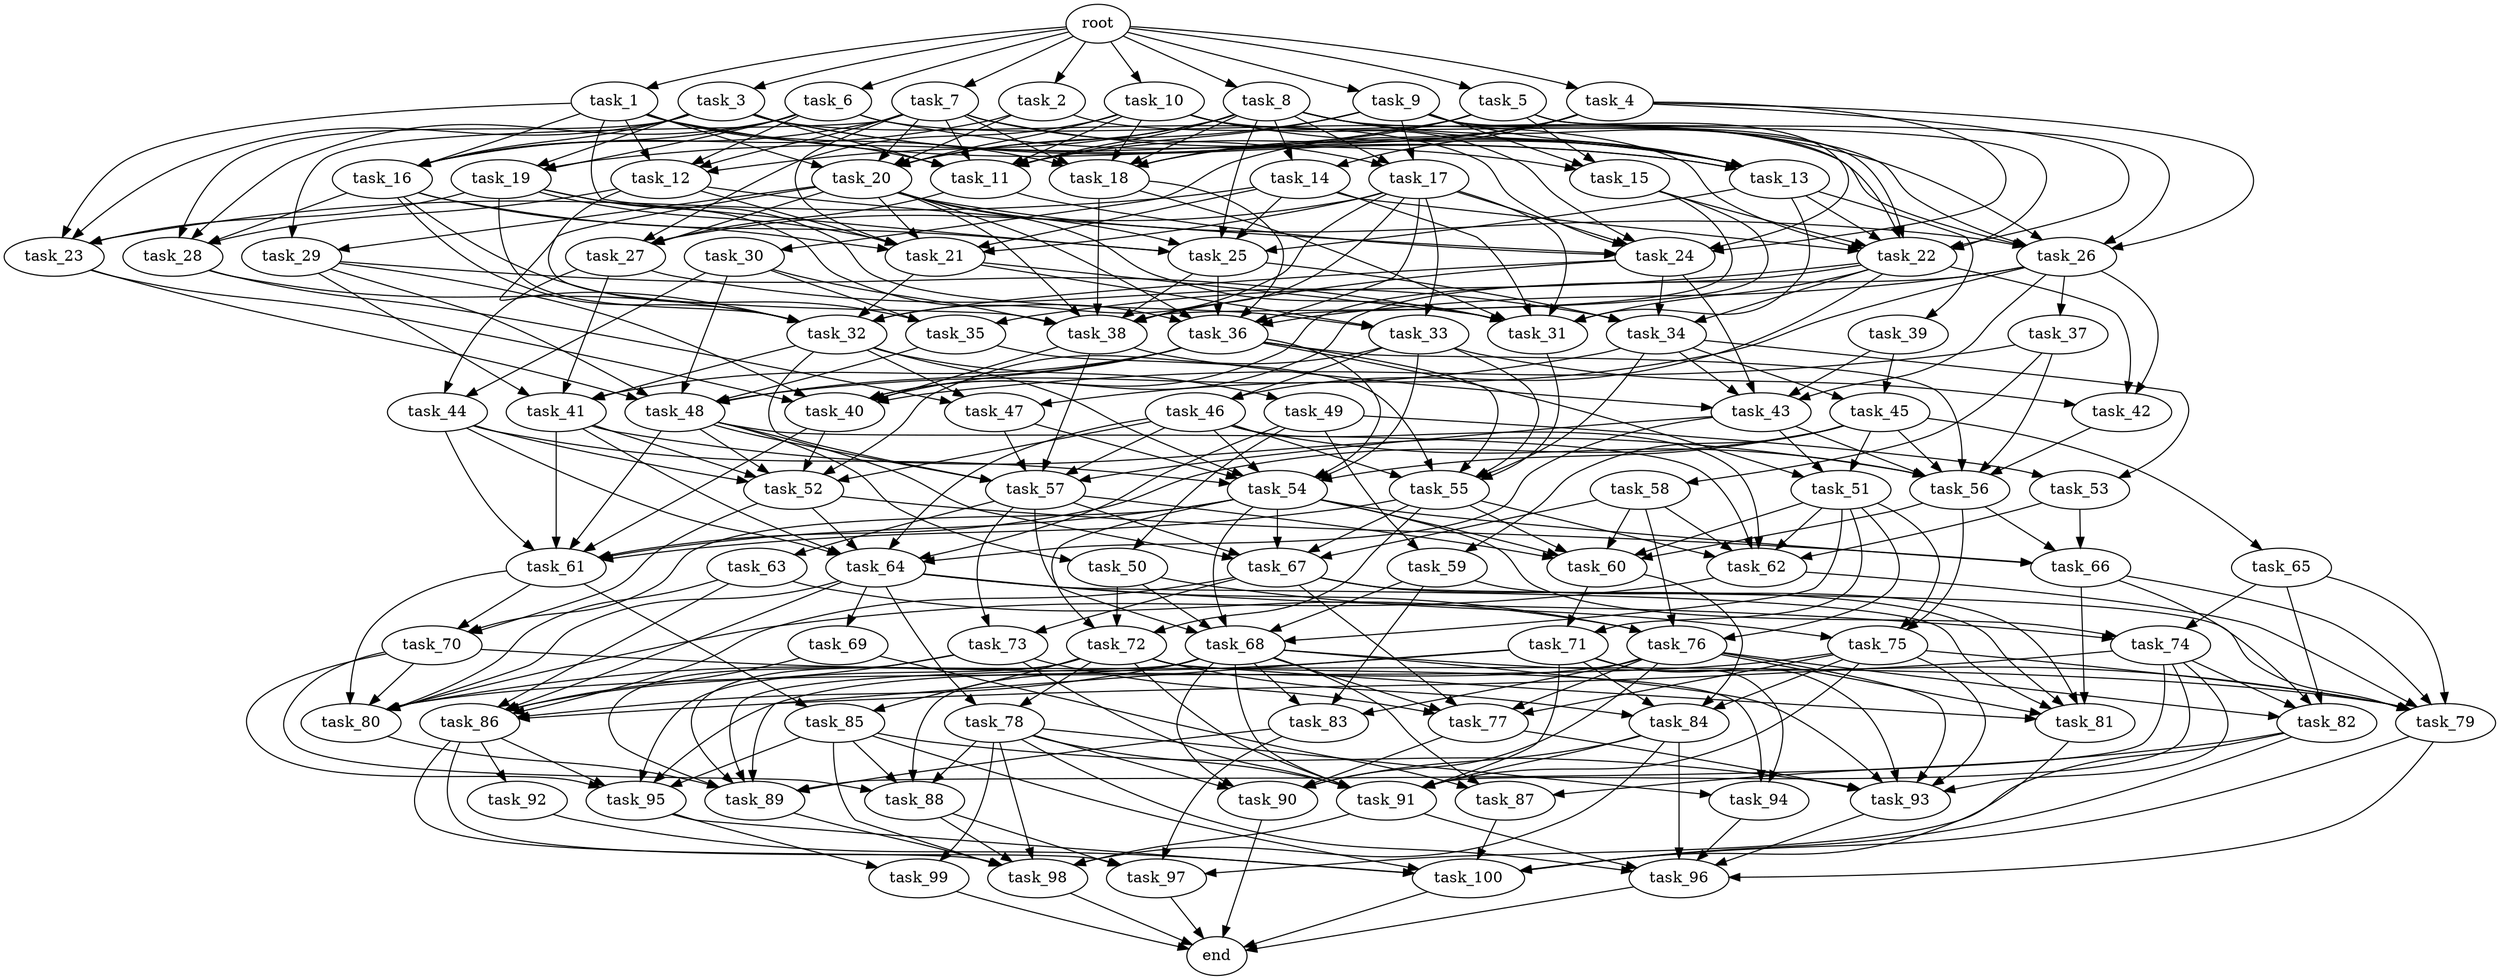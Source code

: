 digraph G {
  task_75 [size="1.337669e+11"];
  task_100 [size="5.636409e+11"];
  task_92 [size="5.534356e+11"];
  task_19 [size="3.122551e+11"];
  task_68 [size="8.527647e+11"];
  task_71 [size="1.041680e+11"];
  task_60 [size="8.501762e+11"];
  task_73 [size="2.936732e+11"];
  task_50 [size="6.535999e+11"];
  task_31 [size="9.717814e+11"];
  task_10 [size="4.447590e+11"];
  task_49 [size="9.098182e+11"];
  task_88 [size="3.886678e+11"];
  task_12 [size="5.604393e+11"];
  task_79 [size="2.663020e+11"];
  task_37 [size="5.506013e+11"];
  task_61 [size="3.640758e+11"];
  task_42 [size="3.837245e+11"];
  task_51 [size="8.729946e+11"];
  root [size="0.000000e+00"];
  task_56 [size="7.565653e+11"];
  task_95 [size="2.293377e+11"];
  task_22 [size="8.162451e+11"];
  task_32 [size="6.221037e+11"];
  task_25 [size="3.463470e+11"];
  task_99 [size="8.896940e+11"];
  task_96 [size="3.005637e+11"];
  task_36 [size="5.185390e+11"];
  task_16 [size="5.234537e+11"];
  task_33 [size="9.946917e+11"];
  task_27 [size="8.606239e+11"];
  task_89 [size="6.964888e+11"];
  end [size="0.000000e+00"];
  task_7 [size="9.103327e+10"];
  task_26 [size="7.343124e+11"];
  task_87 [size="8.181403e+11"];
  task_2 [size="5.577172e+11"];
  task_21 [size="1.010686e+11"];
  task_28 [size="4.717563e+11"];
  task_69 [size="8.314169e+11"];
  task_13 [size="5.803691e+11"];
  task_48 [size="2.850322e+11"];
  task_55 [size="3.316872e+11"];
  task_81 [size="1.493156e+11"];
  task_11 [size="5.086269e+11"];
  task_5 [size="1.796202e+10"];
  task_62 [size="3.995022e+11"];
  task_93 [size="6.322304e+11"];
  task_54 [size="6.899904e+11"];
  task_52 [size="6.090510e+11"];
  task_29 [size="9.954726e+11"];
  task_85 [size="2.716868e+11"];
  task_44 [size="6.662323e+11"];
  task_8 [size="5.299094e+11"];
  task_38 [size="3.375965e+11"];
  task_9 [size="4.696811e+11"];
  task_63 [size="9.535789e+11"];
  task_65 [size="2.012013e+11"];
  task_59 [size="7.529182e+11"];
  task_34 [size="5.223087e+11"];
  task_20 [size="6.508639e+11"];
  task_1 [size="8.029830e+11"];
  task_23 [size="2.886352e+11"];
  task_6 [size="3.187837e+10"];
  task_74 [size="4.151844e+11"];
  task_97 [size="7.172164e+11"];
  task_57 [size="1.945876e+11"];
  task_67 [size="1.407332e+11"];
  task_64 [size="5.354308e+11"];
  task_66 [size="5.483649e+11"];
  task_45 [size="3.751015e+11"];
  task_82 [size="1.379169e+11"];
  task_86 [size="2.090513e+11"];
  task_40 [size="2.954726e+11"];
  task_84 [size="9.339799e+11"];
  task_17 [size="6.528756e+10"];
  task_15 [size="8.516724e+11"];
  task_43 [size="6.846402e+11"];
  task_53 [size="3.605382e+11"];
  task_4 [size="6.593141e+11"];
  task_76 [size="8.563323e+11"];
  task_77 [size="3.651972e+11"];
  task_30 [size="6.847170e+11"];
  task_72 [size="6.028531e+11"];
  task_94 [size="8.453595e+11"];
  task_80 [size="4.267171e+11"];
  task_46 [size="6.554037e+11"];
  task_90 [size="5.436714e+11"];
  task_39 [size="3.631604e+11"];
  task_14 [size="1.485359e+11"];
  task_18 [size="2.781797e+11"];
  task_3 [size="3.179754e+11"];
  task_24 [size="2.389869e+11"];
  task_98 [size="4.805630e+11"];
  task_35 [size="5.504563e+11"];
  task_58 [size="5.048614e+11"];
  task_78 [size="4.962303e+11"];
  task_47 [size="3.183579e+11"];
  task_83 [size="2.346660e+11"];
  task_70 [size="4.423497e+11"];
  task_91 [size="8.028253e+11"];
  task_41 [size="6.168244e+11"];

  task_75 -> task_77 [size="7.303944e+07"];
  task_75 -> task_79 [size="3.804314e+07"];
  task_75 -> task_84 [size="2.334950e+08"];
  task_75 -> task_91 [size="1.003532e+08"];
  task_75 -> task_80 [size="6.095958e+07"];
  task_75 -> task_93 [size="9.031863e+07"];
  task_100 -> end [size="1.000000e-12"];
  task_92 -> task_100 [size="8.052012e+07"];
  task_19 -> task_21 [size="1.443837e+07"];
  task_19 -> task_33 [size="3.315639e+08"];
  task_19 -> task_32 [size="8.887195e+07"];
  task_19 -> task_23 [size="7.215881e+07"];
  task_19 -> task_36 [size="7.407701e+07"];
  task_68 -> task_77 [size="7.303944e+07"];
  task_68 -> task_86 [size="2.986448e+07"];
  task_68 -> task_83 [size="7.822199e+07"];
  task_68 -> task_79 [size="3.804314e+07"];
  task_68 -> task_87 [size="2.727134e+08"];
  task_68 -> task_93 [size="9.031863e+07"];
  task_68 -> task_91 [size="1.003532e+08"];
  task_68 -> task_88 [size="9.716694e+07"];
  task_68 -> task_89 [size="9.949840e+07"];
  task_68 -> task_90 [size="1.087343e+08"];
  task_71 -> task_94 [size="2.817865e+08"];
  task_71 -> task_91 [size="1.003532e+08"];
  task_71 -> task_80 [size="6.095958e+07"];
  task_71 -> task_84 [size="2.334950e+08"];
  task_71 -> task_89 [size="9.949840e+07"];
  task_71 -> task_93 [size="9.031863e+07"];
  task_60 -> task_71 [size="5.208400e+07"];
  task_60 -> task_84 [size="2.334950e+08"];
  task_73 -> task_77 [size="7.303944e+07"];
  task_73 -> task_91 [size="1.003532e+08"];
  task_73 -> task_86 [size="2.986448e+07"];
  task_73 -> task_89 [size="9.949840e+07"];
  task_50 -> task_68 [size="1.705529e+08"];
  task_50 -> task_72 [size="2.009510e+08"];
  task_50 -> task_75 [size="4.458897e+07"];
  task_31 -> task_55 [size="5.528119e+07"];
  task_10 -> task_13 [size="8.290987e+07"];
  task_10 -> task_24 [size="3.414099e+07"];
  task_10 -> task_20 [size="1.084773e+08"];
  task_10 -> task_11 [size="7.266098e+07"];
  task_10 -> task_18 [size="4.636329e+07"];
  task_10 -> task_26 [size="1.223854e+08"];
  task_10 -> task_27 [size="2.151560e+08"];
  task_49 -> task_50 [size="3.267999e+08"];
  task_49 -> task_53 [size="1.802691e+08"];
  task_49 -> task_59 [size="3.764591e+08"];
  task_49 -> task_64 [size="8.923847e+07"];
  task_88 -> task_98 [size="6.865186e+07"];
  task_88 -> task_97 [size="1.793041e+08"];
  task_12 -> task_21 [size="1.443837e+07"];
  task_12 -> task_28 [size="1.179391e+08"];
  task_12 -> task_38 [size="4.219957e+07"];
  task_12 -> task_24 [size="3.414099e+07"];
  task_79 -> task_96 [size="5.009396e+07"];
  task_79 -> task_100 [size="8.052012e+07"];
  task_37 -> task_58 [size="5.048614e+08"];
  task_37 -> task_40 [size="4.221037e+07"];
  task_37 -> task_56 [size="1.080808e+08"];
  task_61 -> task_70 [size="1.474499e+08"];
  task_61 -> task_85 [size="1.358434e+08"];
  task_61 -> task_80 [size="6.095958e+07"];
  task_42 -> task_56 [size="1.080808e+08"];
  task_51 -> task_75 [size="4.458897e+07"];
  task_51 -> task_76 [size="2.140831e+08"];
  task_51 -> task_62 [size="6.658370e+07"];
  task_51 -> task_68 [size="1.705529e+08"];
  task_51 -> task_71 [size="5.208400e+07"];
  task_51 -> task_60 [size="1.416960e+08"];
  root -> task_4 [size="1.000000e-12"];
  root -> task_7 [size="1.000000e-12"];
  root -> task_9 [size="1.000000e-12"];
  root -> task_1 [size="1.000000e-12"];
  root -> task_5 [size="1.000000e-12"];
  root -> task_2 [size="1.000000e-12"];
  root -> task_3 [size="1.000000e-12"];
  root -> task_6 [size="1.000000e-12"];
  root -> task_10 [size="1.000000e-12"];
  root -> task_8 [size="1.000000e-12"];
  task_56 -> task_66 [size="1.370912e+08"];
  task_56 -> task_75 [size="4.458897e+07"];
  task_56 -> task_60 [size="1.416960e+08"];
  task_95 -> task_99 [size="4.448470e+08"];
  task_95 -> task_100 [size="8.052012e+07"];
  task_22 -> task_34 [size="1.305772e+08"];
  task_22 -> task_42 [size="1.279082e+08"];
  task_22 -> task_40 [size="4.221037e+07"];
  task_22 -> task_31 [size="1.214727e+08"];
  task_22 -> task_35 [size="1.834854e+08"];
  task_22 -> task_46 [size="3.277018e+08"];
  task_32 -> task_49 [size="9.098182e+08"];
  task_32 -> task_41 [size="1.542061e+08"];
  task_32 -> task_54 [size="9.857005e+07"];
  task_32 -> task_47 [size="1.061193e+08"];
  task_32 -> task_57 [size="3.243127e+07"];
  task_25 -> task_34 [size="1.305772e+08"];
  task_25 -> task_36 [size="7.407701e+07"];
  task_25 -> task_38 [size="4.219957e+07"];
  task_99 -> end [size="1.000000e-12"];
  task_96 -> end [size="1.000000e-12"];
  task_36 -> task_40 [size="4.221037e+07"];
  task_36 -> task_51 [size="2.909982e+08"];
  task_36 -> task_48 [size="4.750537e+07"];
  task_36 -> task_41 [size="1.542061e+08"];
  task_36 -> task_54 [size="9.857005e+07"];
  task_36 -> task_56 [size="1.080808e+08"];
  task_36 -> task_55 [size="5.528119e+07"];
  task_16 -> task_21 [size="1.443837e+07"];
  task_16 -> task_28 [size="1.179391e+08"];
  task_16 -> task_35 [size="1.834854e+08"];
  task_16 -> task_32 [size="8.887195e+07"];
  task_16 -> task_25 [size="5.772450e+07"];
  task_33 -> task_42 [size="1.279082e+08"];
  task_33 -> task_54 [size="9.857005e+07"];
  task_33 -> task_52 [size="1.015085e+08"];
  task_33 -> task_55 [size="5.528119e+07"];
  task_33 -> task_46 [size="3.277018e+08"];
  task_27 -> task_34 [size="1.305772e+08"];
  task_27 -> task_41 [size="1.542061e+08"];
  task_27 -> task_44 [size="3.331162e+08"];
  task_89 -> task_98 [size="6.865186e+07"];
  task_7 -> task_13 [size="8.290987e+07"];
  task_7 -> task_17 [size="2.176252e+07"];
  task_7 -> task_16 [size="1.046907e+08"];
  task_7 -> task_20 [size="1.084773e+08"];
  task_7 -> task_11 [size="7.266098e+07"];
  task_7 -> task_18 [size="4.636329e+07"];
  task_7 -> task_21 [size="1.443837e+07"];
  task_7 -> task_12 [size="1.401098e+08"];
  task_7 -> task_29 [size="4.977363e+08"];
  task_26 -> task_37 [size="5.506013e+08"];
  task_26 -> task_36 [size="7.407701e+07"];
  task_26 -> task_42 [size="1.279082e+08"];
  task_26 -> task_40 [size="4.221037e+07"];
  task_26 -> task_43 [size="1.369280e+08"];
  task_26 -> task_47 [size="1.061193e+08"];
  task_87 -> task_100 [size="8.052012e+07"];
  task_2 -> task_20 [size="1.084773e+08"];
  task_2 -> task_16 [size="1.046907e+08"];
  task_2 -> task_26 [size="1.223854e+08"];
  task_21 -> task_31 [size="1.214727e+08"];
  task_21 -> task_32 [size="8.887195e+07"];
  task_21 -> task_33 [size="3.315639e+08"];
  task_28 -> task_47 [size="1.061193e+08"];
  task_28 -> task_32 [size="8.887195e+07"];
  task_69 -> task_86 [size="2.986448e+07"];
  task_69 -> task_87 [size="2.727134e+08"];
  task_13 -> task_31 [size="1.214727e+08"];
  task_13 -> task_22 [size="1.020306e+08"];
  task_13 -> task_39 [size="3.631604e+08"];
  task_13 -> task_25 [size="5.772450e+07"];
  task_48 -> task_50 [size="3.267999e+08"];
  task_48 -> task_61 [size="5.201083e+07"];
  task_48 -> task_52 [size="1.015085e+08"];
  task_48 -> task_57 [size="3.243127e+07"];
  task_48 -> task_67 [size="2.814665e+07"];
  task_48 -> task_62 [size="6.658370e+07"];
  task_55 -> task_72 [size="2.009510e+08"];
  task_55 -> task_61 [size="5.201083e+07"];
  task_55 -> task_62 [size="6.658370e+07"];
  task_55 -> task_60 [size="1.416960e+08"];
  task_55 -> task_67 [size="2.814665e+07"];
  task_81 -> task_100 [size="8.052012e+07"];
  task_11 -> task_24 [size="3.414099e+07"];
  task_11 -> task_27 [size="2.151560e+08"];
  task_5 -> task_22 [size="1.020306e+08"];
  task_5 -> task_15 [size="2.838908e+08"];
  task_5 -> task_26 [size="1.223854e+08"];
  task_5 -> task_19 [size="1.040850e+08"];
  task_5 -> task_18 [size="4.636329e+07"];
  task_62 -> task_80 [size="6.095958e+07"];
  task_62 -> task_79 [size="3.804314e+07"];
  task_93 -> task_96 [size="5.009396e+07"];
  task_54 -> task_66 [size="1.370912e+08"];
  task_54 -> task_61 [size="5.201083e+07"];
  task_54 -> task_67 [size="2.814665e+07"];
  task_54 -> task_72 [size="2.009510e+08"];
  task_54 -> task_70 [size="1.474499e+08"];
  task_54 -> task_74 [size="1.383948e+08"];
  task_54 -> task_60 [size="1.416960e+08"];
  task_54 -> task_68 [size="1.705529e+08"];
  task_52 -> task_66 [size="1.370912e+08"];
  task_52 -> task_70 [size="1.474499e+08"];
  task_52 -> task_64 [size="8.923847e+07"];
  task_29 -> task_31 [size="1.214727e+08"];
  task_29 -> task_41 [size="1.542061e+08"];
  task_29 -> task_40 [size="4.221037e+07"];
  task_29 -> task_48 [size="4.750537e+07"];
  task_85 -> task_88 [size="9.716694e+07"];
  task_85 -> task_98 [size="6.865186e+07"];
  task_85 -> task_93 [size="9.031863e+07"];
  task_85 -> task_95 [size="4.586754e+07"];
  task_85 -> task_100 [size="8.052012e+07"];
  task_44 -> task_61 [size="5.201083e+07"];
  task_44 -> task_54 [size="9.857005e+07"];
  task_44 -> task_52 [size="1.015085e+08"];
  task_44 -> task_64 [size="8.923847e+07"];
  task_8 -> task_13 [size="8.290987e+07"];
  task_8 -> task_17 [size="2.176252e+07"];
  task_8 -> task_12 [size="1.401098e+08"];
  task_8 -> task_14 [size="7.426796e+07"];
  task_8 -> task_11 [size="7.266098e+07"];
  task_8 -> task_25 [size="5.772450e+07"];
  task_8 -> task_26 [size="1.223854e+08"];
  task_8 -> task_22 [size="1.020306e+08"];
  task_8 -> task_18 [size="4.636329e+07"];
  task_8 -> task_20 [size="1.084773e+08"];
  task_38 -> task_40 [size="4.221037e+07"];
  task_38 -> task_43 [size="1.369280e+08"];
  task_38 -> task_57 [size="3.243127e+07"];
  task_9 -> task_13 [size="8.290987e+07"];
  task_9 -> task_17 [size="2.176252e+07"];
  task_9 -> task_20 [size="1.084773e+08"];
  task_9 -> task_11 [size="7.266098e+07"];
  task_9 -> task_24 [size="3.414099e+07"];
  task_9 -> task_22 [size="1.020306e+08"];
  task_9 -> task_15 [size="2.838908e+08"];
  task_63 -> task_76 [size="2.140831e+08"];
  task_63 -> task_80 [size="6.095958e+07"];
  task_63 -> task_86 [size="2.986448e+07"];
  task_65 -> task_82 [size="3.447923e+07"];
  task_65 -> task_79 [size="3.804314e+07"];
  task_65 -> task_74 [size="1.383948e+08"];
  task_59 -> task_68 [size="1.705529e+08"];
  task_59 -> task_81 [size="2.488593e+07"];
  task_59 -> task_83 [size="7.822199e+07"];
  task_34 -> task_45 [size="1.875507e+08"];
  task_34 -> task_48 [size="4.750537e+07"];
  task_34 -> task_43 [size="1.369280e+08"];
  task_34 -> task_53 [size="1.802691e+08"];
  task_34 -> task_55 [size="5.528119e+07"];
  task_20 -> task_36 [size="7.407701e+07"];
  task_20 -> task_38 [size="4.219957e+07"];
  task_20 -> task_26 [size="1.223854e+08"];
  task_20 -> task_32 [size="8.887195e+07"];
  task_20 -> task_21 [size="1.443837e+07"];
  task_20 -> task_25 [size="5.772450e+07"];
  task_20 -> task_31 [size="1.214727e+08"];
  task_20 -> task_27 [size="2.151560e+08"];
  task_20 -> task_29 [size="4.977363e+08"];
  task_1 -> task_13 [size="8.290987e+07"];
  task_1 -> task_16 [size="1.046907e+08"];
  task_1 -> task_20 [size="1.084773e+08"];
  task_1 -> task_11 [size="7.266098e+07"];
  task_1 -> task_23 [size="7.215881e+07"];
  task_1 -> task_18 [size="4.636329e+07"];
  task_1 -> task_25 [size="5.772450e+07"];
  task_1 -> task_12 [size="1.401098e+08"];
  task_23 -> task_48 [size="4.750537e+07"];
  task_23 -> task_40 [size="4.221037e+07"];
  task_6 -> task_13 [size="8.290987e+07"];
  task_6 -> task_16 [size="1.046907e+08"];
  task_6 -> task_19 [size="1.040850e+08"];
  task_6 -> task_22 [size="1.020306e+08"];
  task_6 -> task_28 [size="1.179391e+08"];
  task_6 -> task_12 [size="1.401098e+08"];
  task_74 -> task_91 [size="1.003532e+08"];
  task_74 -> task_82 [size="3.447923e+07"];
  task_74 -> task_86 [size="2.986448e+07"];
  task_74 -> task_89 [size="9.949840e+07"];
  task_74 -> task_93 [size="9.031863e+07"];
  task_97 -> end [size="1.000000e-12"];
  task_57 -> task_68 [size="1.705529e+08"];
  task_57 -> task_67 [size="2.814665e+07"];
  task_57 -> task_60 [size="1.416960e+08"];
  task_57 -> task_73 [size="1.468366e+08"];
  task_57 -> task_63 [size="9.535789e+08"];
  task_67 -> task_77 [size="7.303944e+07"];
  task_67 -> task_81 [size="2.488593e+07"];
  task_67 -> task_86 [size="2.986448e+07"];
  task_67 -> task_73 [size="1.468366e+08"];
  task_67 -> task_79 [size="3.804314e+07"];
  task_64 -> task_69 [size="8.314169e+08"];
  task_64 -> task_76 [size="2.140831e+08"];
  task_64 -> task_86 [size="2.986448e+07"];
  task_64 -> task_78 [size="2.481152e+08"];
  task_64 -> task_74 [size="1.383948e+08"];
  task_64 -> task_80 [size="6.095958e+07"];
  task_64 -> task_81 [size="2.488593e+07"];
  task_66 -> task_82 [size="3.447923e+07"];
  task_66 -> task_81 [size="2.488593e+07"];
  task_66 -> task_79 [size="3.804314e+07"];
  task_45 -> task_61 [size="5.201083e+07"];
  task_45 -> task_51 [size="2.909982e+08"];
  task_45 -> task_65 [size="2.012013e+08"];
  task_45 -> task_54 [size="9.857005e+07"];
  task_45 -> task_59 [size="3.764591e+08"];
  task_45 -> task_56 [size="1.080808e+08"];
  task_82 -> task_97 [size="1.793041e+08"];
  task_82 -> task_87 [size="2.727134e+08"];
  task_82 -> task_100 [size="8.052012e+07"];
  task_86 -> task_98 [size="6.865186e+07"];
  task_86 -> task_92 [size="5.534356e+08"];
  task_86 -> task_95 [size="4.586754e+07"];
  task_86 -> task_97 [size="1.793041e+08"];
  task_40 -> task_61 [size="5.201083e+07"];
  task_40 -> task_52 [size="1.015085e+08"];
  task_84 -> task_91 [size="1.003532e+08"];
  task_84 -> task_98 [size="6.865186e+07"];
  task_84 -> task_96 [size="5.009396e+07"];
  task_84 -> task_90 [size="1.087343e+08"];
  task_17 -> task_36 [size="7.407701e+07"];
  task_17 -> task_38 [size="4.219957e+07"];
  task_17 -> task_32 [size="8.887195e+07"];
  task_17 -> task_21 [size="1.443837e+07"];
  task_17 -> task_24 [size="3.414099e+07"];
  task_17 -> task_31 [size="1.214727e+08"];
  task_17 -> task_27 [size="2.151560e+08"];
  task_17 -> task_33 [size="3.315639e+08"];
  task_15 -> task_22 [size="1.020306e+08"];
  task_15 -> task_38 [size="4.219957e+07"];
  task_15 -> task_36 [size="7.407701e+07"];
  task_43 -> task_57 [size="3.243127e+07"];
  task_43 -> task_51 [size="2.909982e+08"];
  task_43 -> task_64 [size="8.923847e+07"];
  task_43 -> task_56 [size="1.080808e+08"];
  task_53 -> task_66 [size="1.370912e+08"];
  task_53 -> task_62 [size="6.658370e+07"];
  task_4 -> task_30 [size="6.847170e+08"];
  task_4 -> task_26 [size="1.223854e+08"];
  task_4 -> task_11 [size="7.266098e+07"];
  task_4 -> task_22 [size="1.020306e+08"];
  task_4 -> task_24 [size="3.414099e+07"];
  task_4 -> task_14 [size="7.426796e+07"];
  task_4 -> task_18 [size="4.636329e+07"];
  task_76 -> task_77 [size="7.303944e+07"];
  task_76 -> task_82 [size="3.447923e+07"];
  task_76 -> task_83 [size="7.822199e+07"];
  task_76 -> task_93 [size="9.031863e+07"];
  task_76 -> task_81 [size="2.488593e+07"];
  task_76 -> task_95 [size="4.586754e+07"];
  task_76 -> task_90 [size="1.087343e+08"];
  task_77 -> task_90 [size="1.087343e+08"];
  task_77 -> task_93 [size="9.031863e+07"];
  task_30 -> task_48 [size="4.750537e+07"];
  task_30 -> task_35 [size="1.834854e+08"];
  task_30 -> task_38 [size="4.219957e+07"];
  task_30 -> task_44 [size="3.331162e+08"];
  task_72 -> task_78 [size="2.481152e+08"];
  task_72 -> task_85 [size="1.358434e+08"];
  task_72 -> task_84 [size="2.334950e+08"];
  task_72 -> task_91 [size="1.003532e+08"];
  task_72 -> task_94 [size="2.817865e+08"];
  task_72 -> task_81 [size="2.488593e+07"];
  task_72 -> task_89 [size="9.949840e+07"];
  task_72 -> task_95 [size="4.586754e+07"];
  task_94 -> task_96 [size="5.009396e+07"];
  task_80 -> task_89 [size="9.949840e+07"];
  task_46 -> task_57 [size="3.243127e+07"];
  task_46 -> task_55 [size="5.528119e+07"];
  task_46 -> task_62 [size="6.658370e+07"];
  task_46 -> task_54 [size="9.857005e+07"];
  task_46 -> task_52 [size="1.015085e+08"];
  task_46 -> task_56 [size="1.080808e+08"];
  task_46 -> task_64 [size="8.923847e+07"];
  task_90 -> end [size="1.000000e-12"];
  task_39 -> task_45 [size="1.875507e+08"];
  task_39 -> task_43 [size="1.369280e+08"];
  task_14 -> task_31 [size="1.214727e+08"];
  task_14 -> task_21 [size="1.443837e+07"];
  task_14 -> task_22 [size="1.020306e+08"];
  task_14 -> task_23 [size="7.215881e+07"];
  task_14 -> task_25 [size="5.772450e+07"];
  task_18 -> task_31 [size="1.214727e+08"];
  task_18 -> task_36 [size="7.407701e+07"];
  task_18 -> task_38 [size="4.219957e+07"];
  task_3 -> task_13 [size="8.290987e+07"];
  task_3 -> task_11 [size="7.266098e+07"];
  task_3 -> task_23 [size="7.215881e+07"];
  task_3 -> task_24 [size="3.414099e+07"];
  task_3 -> task_15 [size="2.838908e+08"];
  task_3 -> task_16 [size="1.046907e+08"];
  task_3 -> task_28 [size="1.179391e+08"];
  task_3 -> task_19 [size="1.040850e+08"];
  task_24 -> task_34 [size="1.305772e+08"];
  task_24 -> task_43 [size="1.369280e+08"];
  task_24 -> task_38 [size="4.219957e+07"];
  task_24 -> task_32 [size="8.887195e+07"];
  task_98 -> end [size="1.000000e-12"];
  task_35 -> task_48 [size="4.750537e+07"];
  task_35 -> task_55 [size="5.528119e+07"];
  task_58 -> task_76 [size="2.140831e+08"];
  task_58 -> task_62 [size="6.658370e+07"];
  task_58 -> task_60 [size="1.416960e+08"];
  task_58 -> task_67 [size="2.814665e+07"];
  task_78 -> task_88 [size="9.716694e+07"];
  task_78 -> task_91 [size="1.003532e+08"];
  task_78 -> task_94 [size="2.817865e+08"];
  task_78 -> task_98 [size="6.865186e+07"];
  task_78 -> task_99 [size="4.448470e+08"];
  task_78 -> task_96 [size="5.009396e+07"];
  task_78 -> task_90 [size="1.087343e+08"];
  task_47 -> task_54 [size="9.857005e+07"];
  task_47 -> task_57 [size="3.243127e+07"];
  task_83 -> task_89 [size="9.949840e+07"];
  task_83 -> task_97 [size="1.793041e+08"];
  task_70 -> task_80 [size="6.095958e+07"];
  task_70 -> task_88 [size="9.716694e+07"];
  task_70 -> task_95 [size="4.586754e+07"];
  task_70 -> task_79 [size="3.804314e+07"];
  task_91 -> task_98 [size="6.865186e+07"];
  task_91 -> task_96 [size="5.009396e+07"];
  task_41 -> task_61 [size="5.201083e+07"];
  task_41 -> task_52 [size="1.015085e+08"];
  task_41 -> task_56 [size="1.080808e+08"];
  task_41 -> task_64 [size="8.923847e+07"];
}

